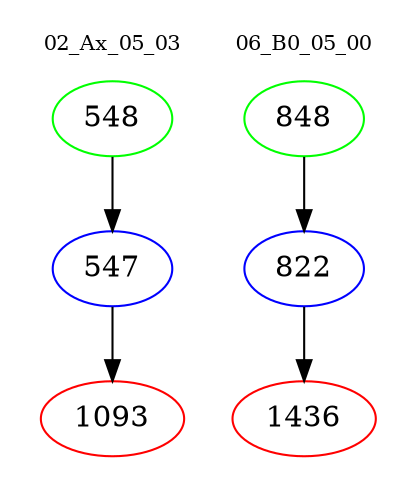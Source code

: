 digraph{
subgraph cluster_0 {
color = white
label = "02_Ax_05_03";
fontsize=10;
T0_548 [label="548", color="green"]
T0_548 -> T0_547 [color="black"]
T0_547 [label="547", color="blue"]
T0_547 -> T0_1093 [color="black"]
T0_1093 [label="1093", color="red"]
}
subgraph cluster_1 {
color = white
label = "06_B0_05_00";
fontsize=10;
T1_848 [label="848", color="green"]
T1_848 -> T1_822 [color="black"]
T1_822 [label="822", color="blue"]
T1_822 -> T1_1436 [color="black"]
T1_1436 [label="1436", color="red"]
}
}
